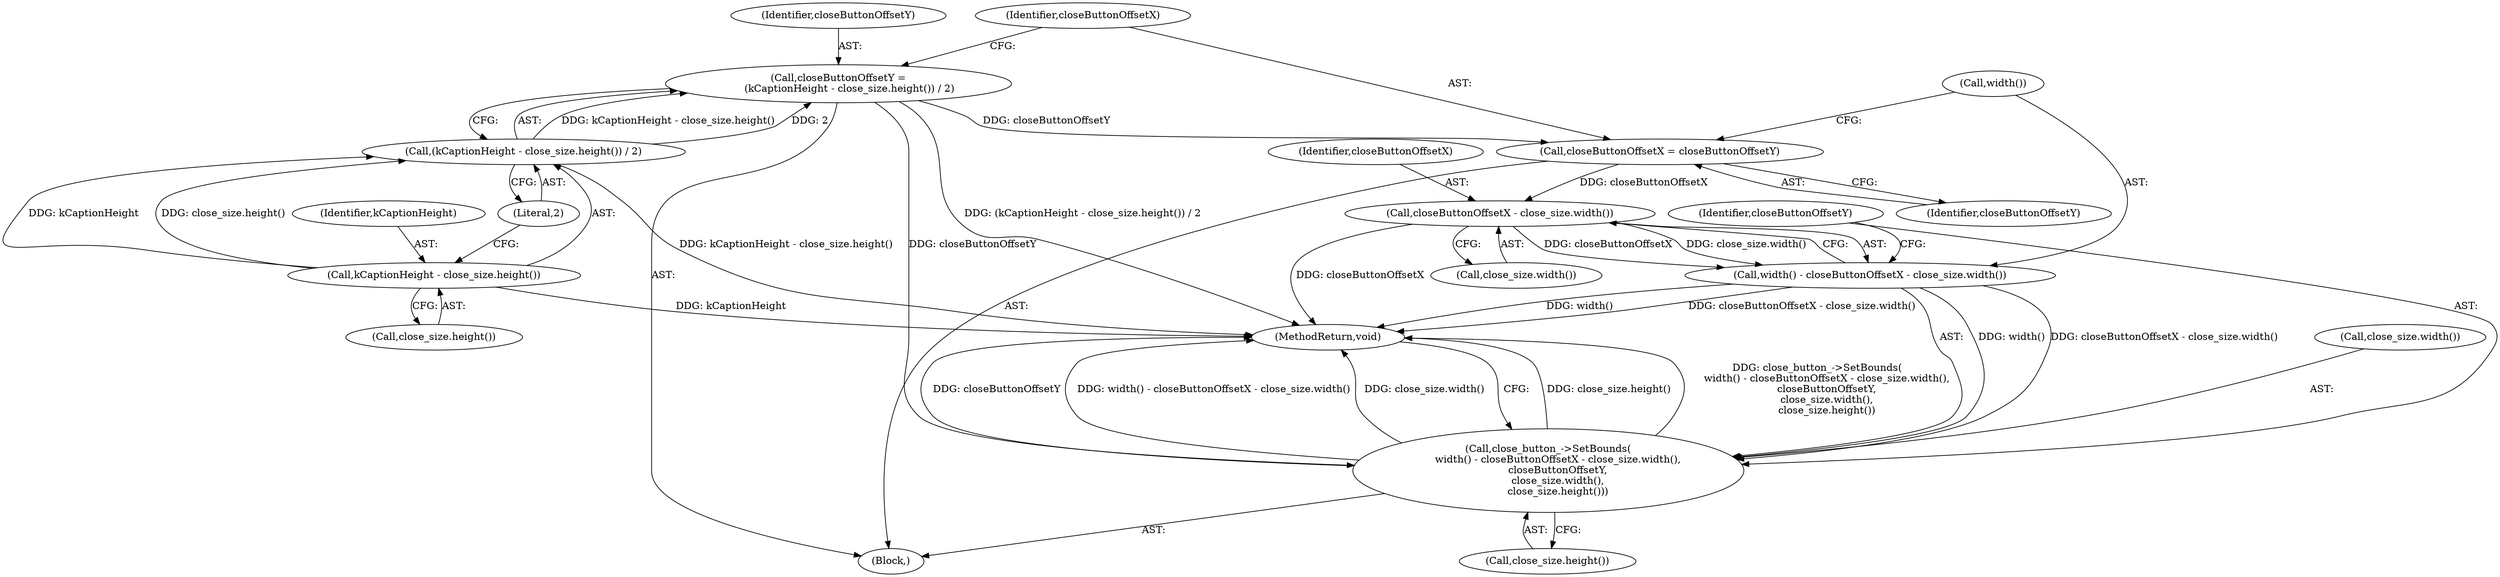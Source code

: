 digraph "0_Chrome_7f8cdab6fda192d15e45a3e9682b1eec427870c5_6@API" {
"1000118" [label="(Call,closeButtonOffsetX = closeButtonOffsetY)"];
"1000110" [label="(Call,closeButtonOffsetY =\n       (kCaptionHeight - close_size.height()) / 2)"];
"1000112" [label="(Call,(kCaptionHeight - close_size.height()) / 2)"];
"1000113" [label="(Call,kCaptionHeight - close_size.height())"];
"1000124" [label="(Call,closeButtonOffsetX - close_size.width())"];
"1000122" [label="(Call,width() - closeButtonOffsetX - close_size.width())"];
"1000121" [label="(Call,close_button_->SetBounds(\n      width() - closeButtonOffsetX - close_size.width(),\n      closeButtonOffsetY,\n      close_size.width(),\n      close_size.height()))"];
"1000123" [label="(Call,width())"];
"1000130" [label="(MethodReturn,void)"];
"1000113" [label="(Call,kCaptionHeight - close_size.height())"];
"1000115" [label="(Call,close_size.height())"];
"1000119" [label="(Identifier,closeButtonOffsetX)"];
"1000122" [label="(Call,width() - closeButtonOffsetX - close_size.width())"];
"1000124" [label="(Call,closeButtonOffsetX - close_size.width())"];
"1000114" [label="(Identifier,kCaptionHeight)"];
"1000126" [label="(Call,close_size.width())"];
"1000116" [label="(Literal,2)"];
"1000127" [label="(Identifier,closeButtonOffsetY)"];
"1000125" [label="(Identifier,closeButtonOffsetX)"];
"1000111" [label="(Identifier,closeButtonOffsetY)"];
"1000128" [label="(Call,close_size.width())"];
"1000112" [label="(Call,(kCaptionHeight - close_size.height()) / 2)"];
"1000101" [label="(Block,)"];
"1000120" [label="(Identifier,closeButtonOffsetY)"];
"1000110" [label="(Call,closeButtonOffsetY =\n       (kCaptionHeight - close_size.height()) / 2)"];
"1000129" [label="(Call,close_size.height())"];
"1000118" [label="(Call,closeButtonOffsetX = closeButtonOffsetY)"];
"1000121" [label="(Call,close_button_->SetBounds(\n      width() - closeButtonOffsetX - close_size.width(),\n      closeButtonOffsetY,\n      close_size.width(),\n      close_size.height()))"];
"1000118" -> "1000101"  [label="AST: "];
"1000118" -> "1000120"  [label="CFG: "];
"1000119" -> "1000118"  [label="AST: "];
"1000120" -> "1000118"  [label="AST: "];
"1000123" -> "1000118"  [label="CFG: "];
"1000110" -> "1000118"  [label="DDG: closeButtonOffsetY"];
"1000118" -> "1000124"  [label="DDG: closeButtonOffsetX"];
"1000110" -> "1000101"  [label="AST: "];
"1000110" -> "1000112"  [label="CFG: "];
"1000111" -> "1000110"  [label="AST: "];
"1000112" -> "1000110"  [label="AST: "];
"1000119" -> "1000110"  [label="CFG: "];
"1000110" -> "1000130"  [label="DDG: (kCaptionHeight - close_size.height()) / 2"];
"1000112" -> "1000110"  [label="DDG: kCaptionHeight - close_size.height()"];
"1000112" -> "1000110"  [label="DDG: 2"];
"1000110" -> "1000121"  [label="DDG: closeButtonOffsetY"];
"1000112" -> "1000116"  [label="CFG: "];
"1000113" -> "1000112"  [label="AST: "];
"1000116" -> "1000112"  [label="AST: "];
"1000112" -> "1000130"  [label="DDG: kCaptionHeight - close_size.height()"];
"1000113" -> "1000112"  [label="DDG: kCaptionHeight"];
"1000113" -> "1000112"  [label="DDG: close_size.height()"];
"1000113" -> "1000115"  [label="CFG: "];
"1000114" -> "1000113"  [label="AST: "];
"1000115" -> "1000113"  [label="AST: "];
"1000116" -> "1000113"  [label="CFG: "];
"1000113" -> "1000130"  [label="DDG: kCaptionHeight"];
"1000124" -> "1000122"  [label="AST: "];
"1000124" -> "1000126"  [label="CFG: "];
"1000125" -> "1000124"  [label="AST: "];
"1000126" -> "1000124"  [label="AST: "];
"1000122" -> "1000124"  [label="CFG: "];
"1000124" -> "1000130"  [label="DDG: closeButtonOffsetX"];
"1000124" -> "1000122"  [label="DDG: closeButtonOffsetX"];
"1000124" -> "1000122"  [label="DDG: close_size.width()"];
"1000122" -> "1000121"  [label="AST: "];
"1000123" -> "1000122"  [label="AST: "];
"1000127" -> "1000122"  [label="CFG: "];
"1000122" -> "1000130"  [label="DDG: width()"];
"1000122" -> "1000130"  [label="DDG: closeButtonOffsetX - close_size.width()"];
"1000122" -> "1000121"  [label="DDG: width()"];
"1000122" -> "1000121"  [label="DDG: closeButtonOffsetX - close_size.width()"];
"1000121" -> "1000101"  [label="AST: "];
"1000121" -> "1000129"  [label="CFG: "];
"1000127" -> "1000121"  [label="AST: "];
"1000128" -> "1000121"  [label="AST: "];
"1000129" -> "1000121"  [label="AST: "];
"1000130" -> "1000121"  [label="CFG: "];
"1000121" -> "1000130"  [label="DDG: close_size.height()"];
"1000121" -> "1000130"  [label="DDG: close_button_->SetBounds(\n      width() - closeButtonOffsetX - close_size.width(),\n      closeButtonOffsetY,\n      close_size.width(),\n      close_size.height())"];
"1000121" -> "1000130"  [label="DDG: closeButtonOffsetY"];
"1000121" -> "1000130"  [label="DDG: width() - closeButtonOffsetX - close_size.width()"];
"1000121" -> "1000130"  [label="DDG: close_size.width()"];
}
